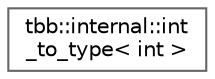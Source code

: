 digraph "类继承关系图"
{
 // LATEX_PDF_SIZE
  bgcolor="transparent";
  edge [fontname=Helvetica,fontsize=10,labelfontname=Helvetica,labelfontsize=10];
  node [fontname=Helvetica,fontsize=10,shape=box,height=0.2,width=0.4];
  rankdir="LR";
  Node0 [id="Node000000",label="tbb::internal::int\l_to_type\< int \>",height=0.2,width=0.4,color="grey40", fillcolor="white", style="filled",URL="$structtbb_1_1internal_1_1int__to__type.html",tooltip="Utility helper structure to ease overload resolution"];
}
